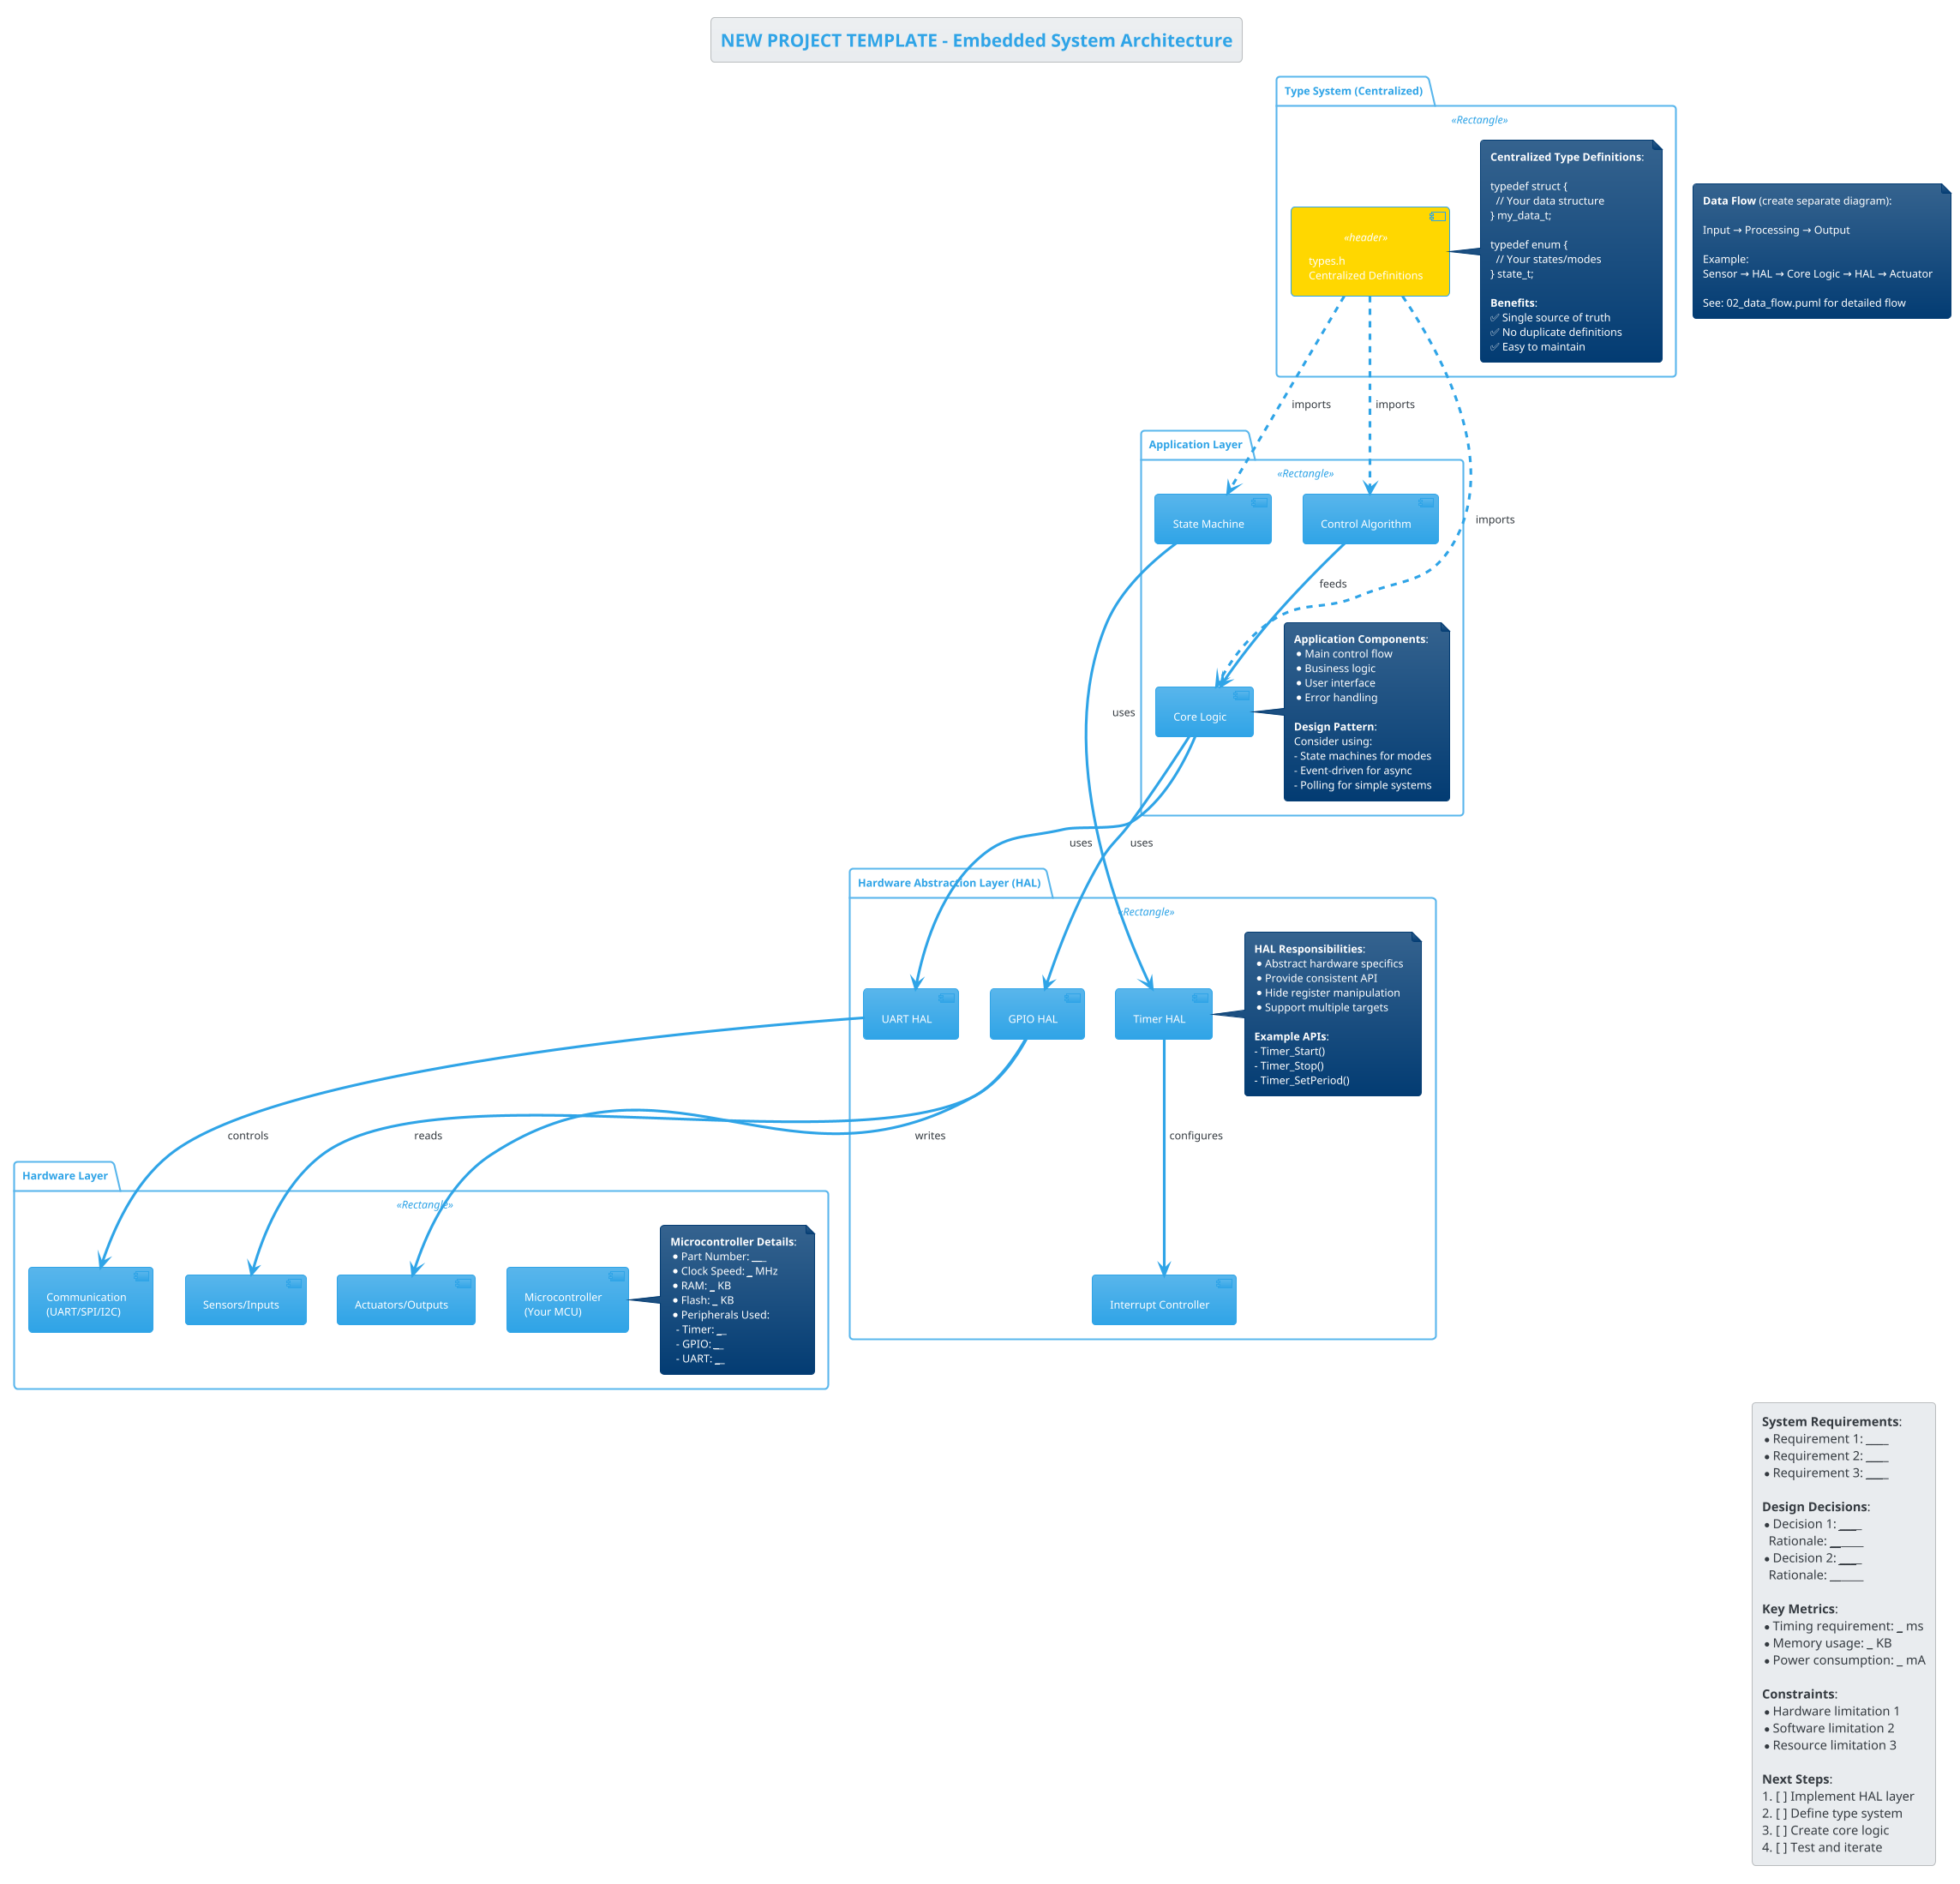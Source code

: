 @startuml
!theme cerulean
title NEW PROJECT TEMPLATE - Embedded System Architecture
/'
  INSTRUCTIONS FOR USING THIS TEMPLATE:
  
  1. Copy this file to start your new project documentation
  2. Replace "NEW PROJECT" with your actual project name
  3. Fill in each section with your specific components
  4. Remove this instruction block when done
  5. Keep diagram simple at first, add detail incrementally
  
  TIPS:
  * Start with high-level overview (hardware + software layers)
  * Add module dependencies next
  * Document data flow between components
  * Use sequence diagrams for complex interactions
  * Keep diagrams focused - one concept per diagram
  
  Press Alt+D in VS Code to preview this diagram!
'/

' ============================================================================
' STEP 1: DEFINE HARDWARE LAYER
' ============================================================================
package "Hardware Layer" <<Rectangle>> {
  component [Microcontroller\n(Your MCU)] as MCU
  component [Sensors/Inputs] as Sensors
  component [Actuators/Outputs] as Actuators
  component [Communication\n(UART/SPI/I2C)] as Comm
  
  note right of MCU
    **Microcontroller Details**:
    * Part Number: ___________
    * Clock Speed: _____ MHz
    * RAM: _____ KB
    * Flash: _____ KB
    * Peripherals Used:
      - Timer: ______
      - GPIO: ______
      - UART: ______
  end note
}

' ============================================================================
' STEP 2: DEFINE HARDWARE ABSTRACTION LAYER (HAL)
' ============================================================================
package "Hardware Abstraction Layer (HAL)" <<Rectangle>> {
  component [Timer HAL] as TimerHAL
  component [GPIO HAL] as GPIOHAL
  component [UART HAL] as UARTHAL
  component [Interrupt Controller] as NVIC
  
  note right of TimerHAL
    **HAL Responsibilities**:
    * Abstract hardware specifics
    * Provide consistent API
    * Hide register manipulation
    * Support multiple targets
    
    **Example APIs**:
    - Timer_Start()
    - Timer_Stop()
    - Timer_SetPeriod()
  end note
}

' ============================================================================
' STEP 3: DEFINE APPLICATION LOGIC
' ============================================================================
package "Application Layer" <<Rectangle>> {
  component [Core Logic] as CoreLogic
  component [State Machine] as StateMachine
  component [Control Algorithm] as Algorithm
  
  note right of CoreLogic
    **Application Components**:
    * Main control flow
    * Business logic
    * User interface
    * Error handling
    
    **Design Pattern**:
    Consider using:
    - State machines for modes
    - Event-driven for async
    - Polling for simple systems
  end note
}

' ============================================================================
' STEP 4: DEFINE DATA STRUCTURES (Centralized)
' ============================================================================
package "Type System (Centralized)" <<Rectangle>> {
  component [types.h\nCentralized Definitions] as Types <<header>> #Gold
  
  note right of Types
    **Centralized Type Definitions**:
    
    typedef struct {
      // Your data structure
    } my_data_t;
    
    typedef enum {
      // Your states/modes
    } state_t;
    
    **Benefits**:
    ✅ Single source of truth
    ✅ No duplicate definitions
    ✅ Easy to maintain
  end note
}

' ============================================================================
' STEP 5: DEFINE MODULE DEPENDENCIES
' ============================================================================
Types .down.> CoreLogic : imports
Types .down.> StateMachine : imports
Types .down.> Algorithm : imports

CoreLogic -down-> UARTHAL : uses
CoreLogic -down-> GPIOHAL : uses
StateMachine -down-> TimerHAL : uses
Algorithm -down-> CoreLogic : feeds

UARTHAL -down-> Comm : controls
GPIOHAL -down-> Sensors : reads
GPIOHAL -down-> Actuators : writes
TimerHAL -down-> NVIC : configures

' ============================================================================
' STEP 6: ADD DATA FLOW (Optional - create separate diagram)
' ============================================================================
note as DataFlowNote
  **Data Flow** (create separate diagram):
  
  Input → Processing → Output
  
  Example:
  Sensor → HAL → Core Logic → HAL → Actuator
  
  See: 02_data_flow.puml for detailed flow
end note

' ============================================================================
' STEP 7: DOCUMENT KEY DESIGN DECISIONS
' ============================================================================
legend right
  **System Requirements**:
  * Requirement 1: ________________
  * Requirement 2: ________________
  * Requirement 3: ________________
  
  **Design Decisions**:
  * Decision 1: ________________
    Rationale: ______________
  * Decision 2: ________________
    Rationale: ______________
  
  **Key Metrics**:
  * Timing requirement: _____ ms
  * Memory usage: _____ KB
  * Power consumption: _____ mA
  
  **Constraints**:
  * Hardware limitation 1
  * Software limitation 2
  * Resource limitation 3
  
  **Next Steps**:
  1. [ ] Implement HAL layer
  2. [ ] Define type system
  3. [ ] Create core logic
  4. [ ] Test and iterate
end legend

@enduml

/'
  ============================================================================
  NEXT DIAGRAMS TO CREATE FOR YOUR PROJECT:
  ============================================================================
  
  1. **Data Flow Diagram** (02_data_flow.puml):
     Show how data moves through your system
     Input → Processing stages → Output
  
  2. **Sequence Diagram** (sequence.puml):
     Document timing-critical operations
     Show function call sequences
     Include interrupt handling
  
  3. **State Machine** (state_machine.puml):
     If your system has modes/states
     Document transitions and events
  
  4. **Module Dependencies** (dependencies.puml):
     Show which modules depend on which
     Identify circular dependencies
     Plan compilation order
  
  5. **Timing Diagram** (timing.puml):
     Critical for real-time systems
     Show timer relationships
     Document interrupt priorities
  
  ============================================================================
  EXAMPLE MINIMAL PROJECT:
  ============================================================================
  
  @startuml Simple LED Blinker
  !theme plain
  
  [Microcontroller] --> [GPIO HAL]
  [GPIO HAL] --> [LED Control]
  [Timer HAL] --> [LED Control]
  [LED Control] --> [LED Hardware]
  
  note right of [LED Control]
    Simple state machine:
    Toggle LED every 1 second
  end note
  @enduml
  
  ============================================================================
  LEARNING PATH:
  ============================================================================
  
  Week 1: Architecture Diagrams
  - System overview (component diagram)
  - Data flow (activity diagram)
  - Module dependencies (package diagram)
  
  Week 2: Detailed Design
  - Sequence diagrams (function calls)
  - State machines (if applicable)
  - Timing relationships
  
  Week 3: Implementation
  - Keep diagrams updated as code evolves
  - Add notes for design decisions
  - Document deviations from original plan
  
  ============================================================================
  RESOURCES:
  ============================================================================
  
  * PlantUML Official: https://plantuml.com/
  * Real Examples: https://real-world-plantuml.com/
  * This Project: See other .puml files in docs/plantuml/
  * VS Code Extension: "PlantUML" by jebbs
  
  ============================================================================
'/
